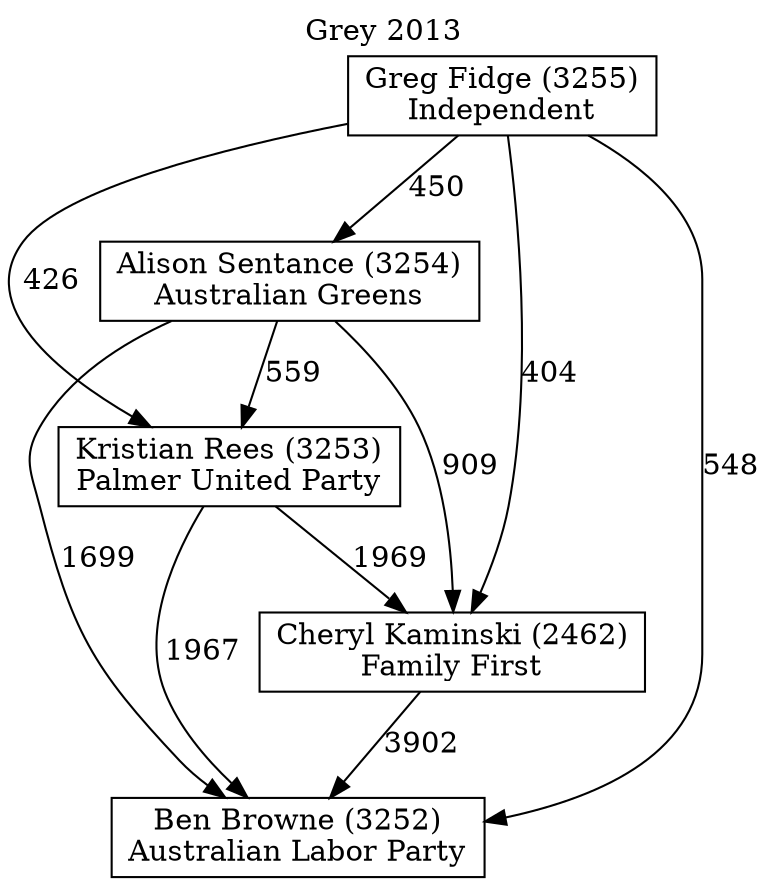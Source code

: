 // House preference flow
digraph "Ben Browne (3252)_Grey_2013" {
	graph [label="Grey 2013" labelloc=t mclimit=10]
	node [shape=box]
	"Ben Browne (3252)" [label="Ben Browne (3252)
Australian Labor Party"]
	"Cheryl Kaminski (2462)" [label="Cheryl Kaminski (2462)
Family First"]
	"Kristian Rees (3253)" [label="Kristian Rees (3253)
Palmer United Party"]
	"Alison Sentance (3254)" [label="Alison Sentance (3254)
Australian Greens"]
	"Greg Fidge (3255)" [label="Greg Fidge (3255)
Independent"]
	"Cheryl Kaminski (2462)" -> "Ben Browne (3252)" [label=3902]
	"Kristian Rees (3253)" -> "Cheryl Kaminski (2462)" [label=1969]
	"Alison Sentance (3254)" -> "Kristian Rees (3253)" [label=559]
	"Greg Fidge (3255)" -> "Alison Sentance (3254)" [label=450]
	"Kristian Rees (3253)" -> "Ben Browne (3252)" [label=1967]
	"Alison Sentance (3254)" -> "Ben Browne (3252)" [label=1699]
	"Greg Fidge (3255)" -> "Ben Browne (3252)" [label=548]
	"Greg Fidge (3255)" -> "Kristian Rees (3253)" [label=426]
	"Alison Sentance (3254)" -> "Cheryl Kaminski (2462)" [label=909]
	"Greg Fidge (3255)" -> "Cheryl Kaminski (2462)" [label=404]
}
